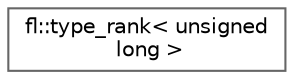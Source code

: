 digraph "Graphical Class Hierarchy"
{
 // INTERACTIVE_SVG=YES
 // LATEX_PDF_SIZE
  bgcolor="transparent";
  edge [fontname=Helvetica,fontsize=10,labelfontname=Helvetica,labelfontsize=10];
  node [fontname=Helvetica,fontsize=10,shape=box,height=0.2,width=0.4];
  rankdir="LR";
  Node0 [id="Node000000",label="fl::type_rank\< unsigned\l long \>",height=0.2,width=0.4,color="grey40", fillcolor="white", style="filled",URL="$d7/d0f/structfl_1_1type__rank_3_01unsigned_01long_01_4.html",tooltip=" "];
}
